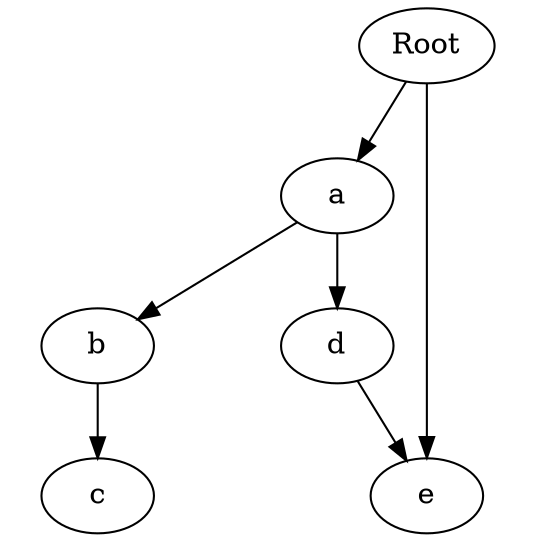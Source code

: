 
digraph graphname {
  graph [ratio = 1]
  v0 [label="Root"];
  v1 [label="a"];
  v2 [label="b"];
  v3 [label="c"];
  v4 [label="d"];
  v5 [label="e"];
  v0 -> v1;
  v1 -> v2;
  v1 -> v4;
  v2 -> v3;
  v4 -> v5;
  v0 -> v5;
}
